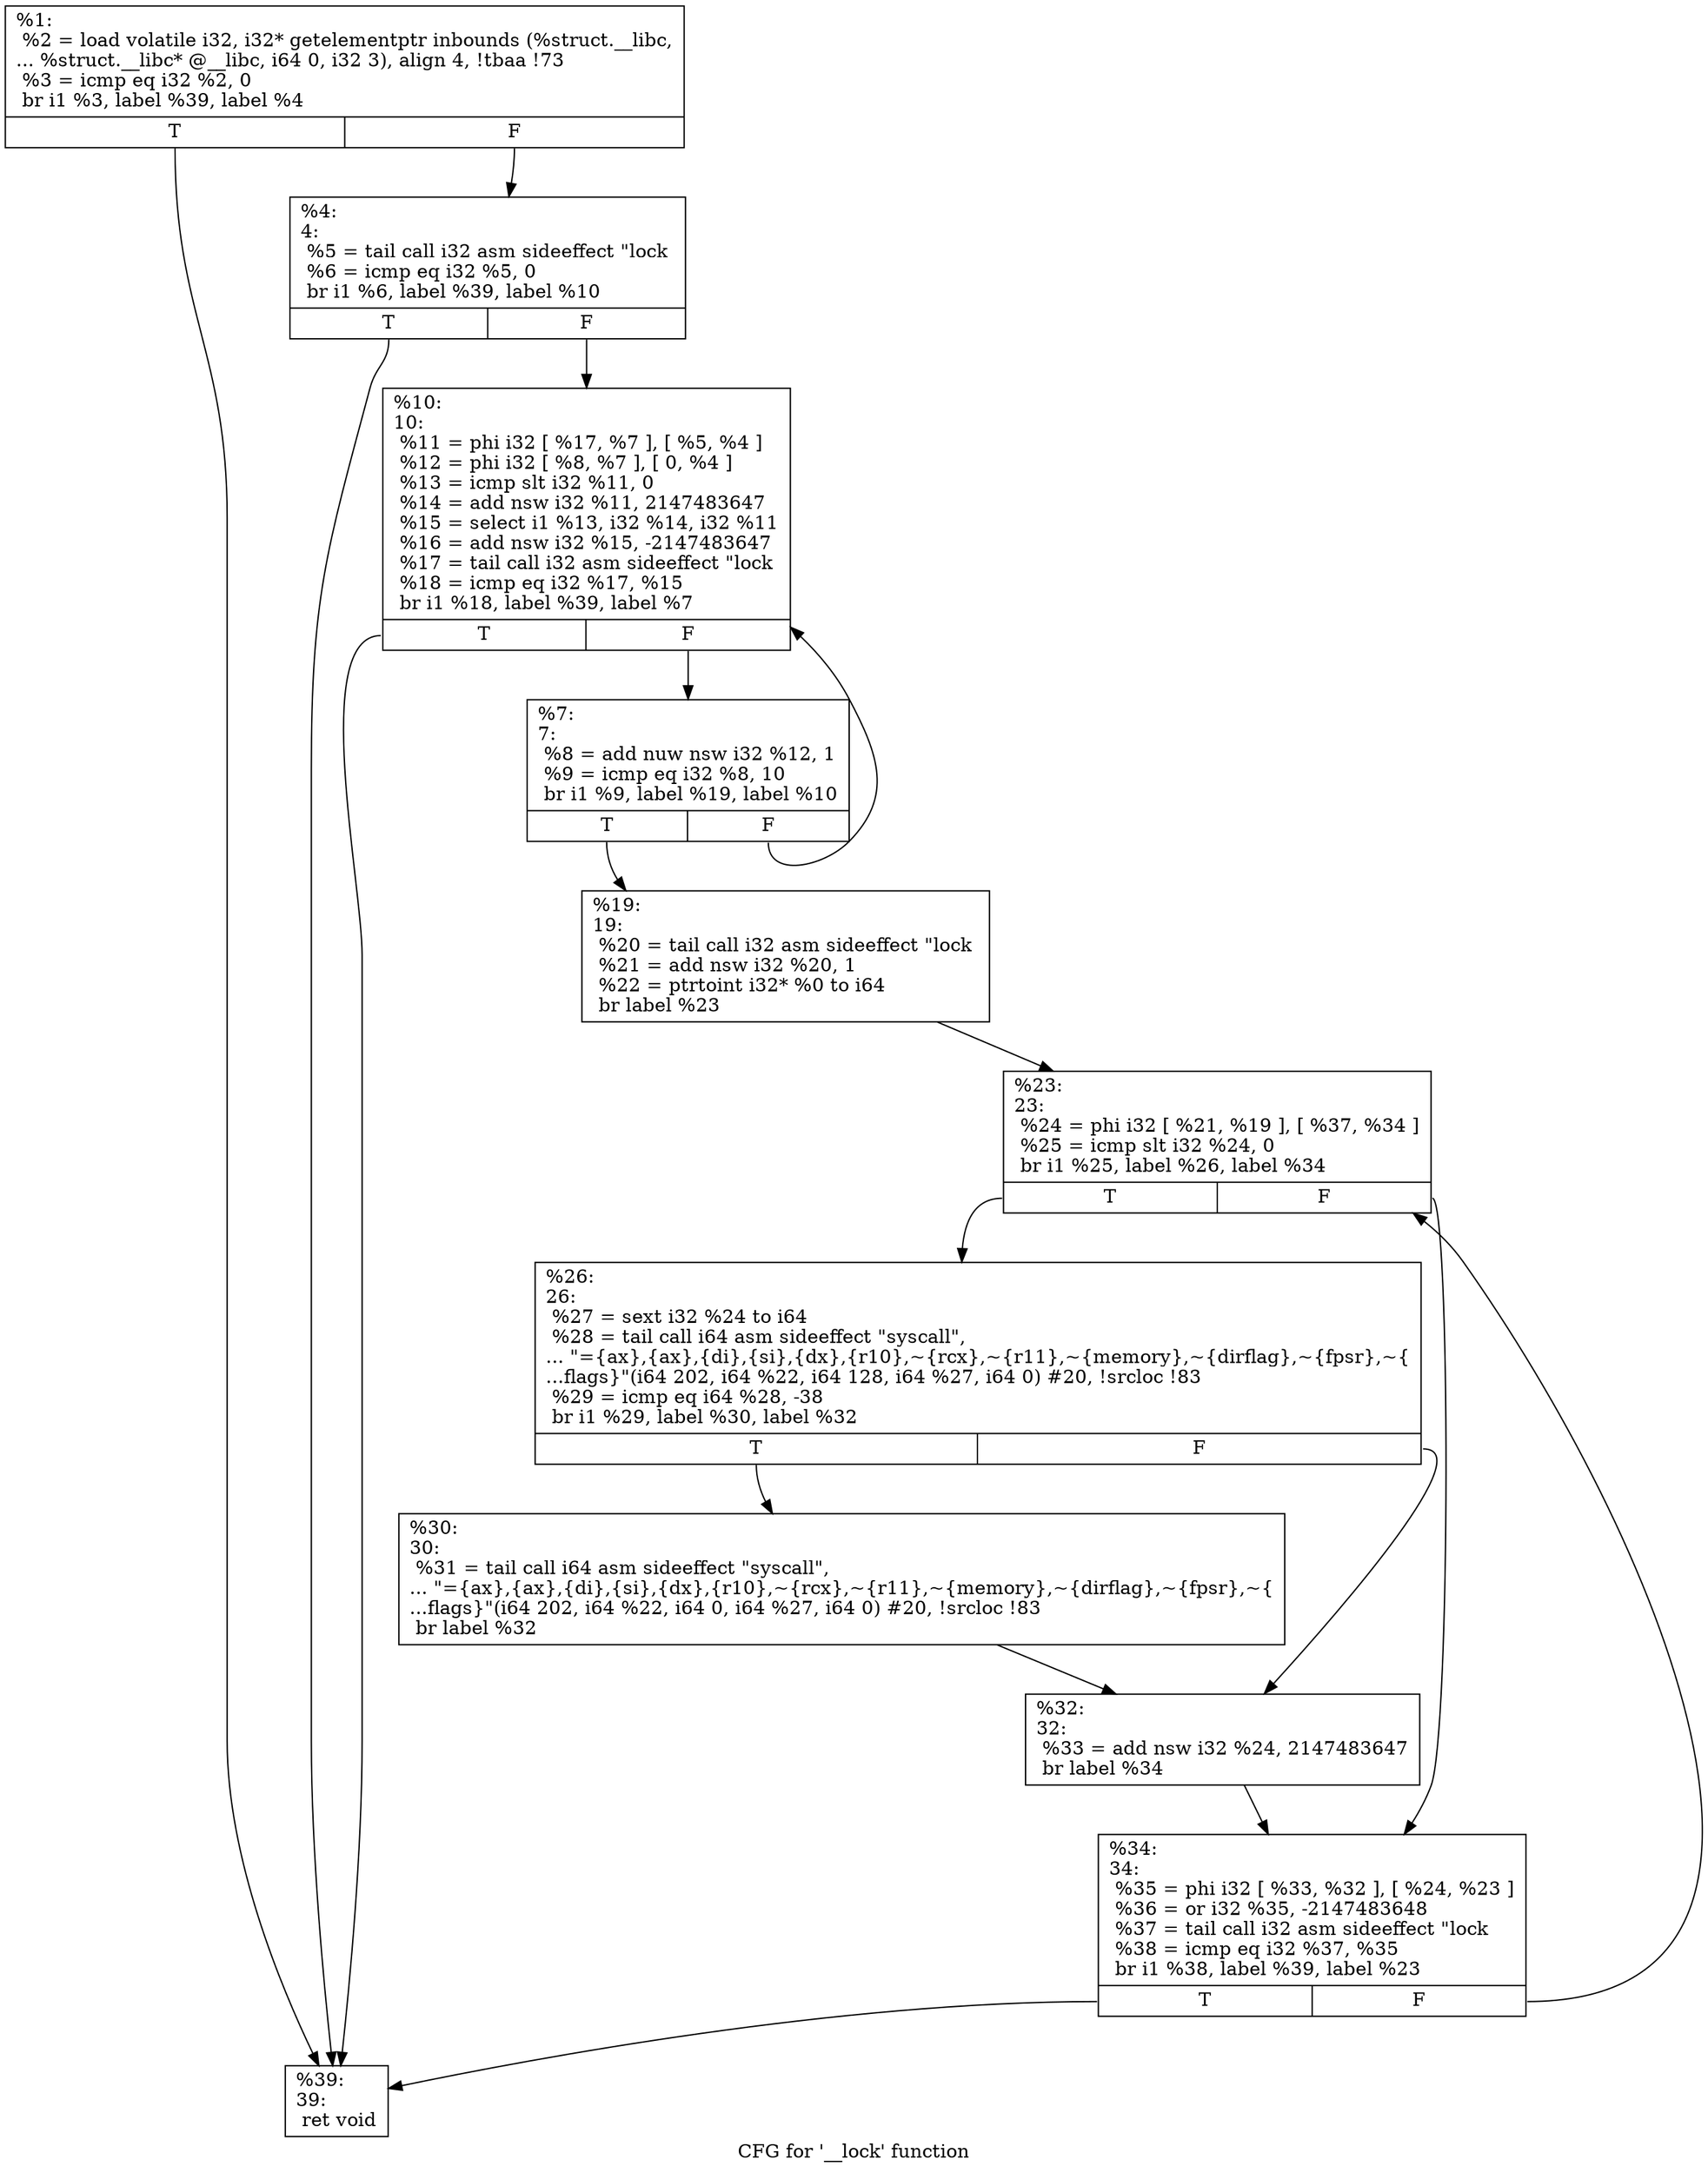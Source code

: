digraph "CFG for '__lock' function" {
	label="CFG for '__lock' function";

	Node0x22a1340 [shape=record,label="{%1:\l  %2 = load volatile i32, i32* getelementptr inbounds (%struct.__libc,\l... %struct.__libc* @__libc, i64 0, i32 3), align 4, !tbaa !73\l  %3 = icmp eq i32 %2, 0\l  br i1 %3, label %39, label %4\l|{<s0>T|<s1>F}}"];
	Node0x22a1340:s0 -> Node0x22a16c0;
	Node0x22a1340:s1 -> Node0x22a13f0;
	Node0x22a13f0 [shape=record,label="{%4:\l4:                                                \l  %5 = tail call i32 asm sideeffect \"lock \l  %6 = icmp eq i32 %5, 0\l  br i1 %6, label %39, label %10\l|{<s0>T|<s1>F}}"];
	Node0x22a13f0:s0 -> Node0x22a16c0;
	Node0x22a13f0:s1 -> Node0x22a1490;
	Node0x22a1440 [shape=record,label="{%7:\l7:                                                \l  %8 = add nuw nsw i32 %12, 1\l  %9 = icmp eq i32 %8, 10\l  br i1 %9, label %19, label %10\l|{<s0>T|<s1>F}}"];
	Node0x22a1440:s0 -> Node0x22a14e0;
	Node0x22a1440:s1 -> Node0x22a1490;
	Node0x22a1490 [shape=record,label="{%10:\l10:                                               \l  %11 = phi i32 [ %17, %7 ], [ %5, %4 ]\l  %12 = phi i32 [ %8, %7 ], [ 0, %4 ]\l  %13 = icmp slt i32 %11, 0\l  %14 = add nsw i32 %11, 2147483647\l  %15 = select i1 %13, i32 %14, i32 %11\l  %16 = add nsw i32 %15, -2147483647\l  %17 = tail call i32 asm sideeffect \"lock \l  %18 = icmp eq i32 %17, %15\l  br i1 %18, label %39, label %7\l|{<s0>T|<s1>F}}"];
	Node0x22a1490:s0 -> Node0x22a16c0;
	Node0x22a1490:s1 -> Node0x22a1440;
	Node0x22a14e0 [shape=record,label="{%19:\l19:                                               \l  %20 = tail call i32 asm sideeffect \"lock \l  %21 = add nsw i32 %20, 1\l  %22 = ptrtoint i32* %0 to i64\l  br label %23\l}"];
	Node0x22a14e0 -> Node0x22a1530;
	Node0x22a1530 [shape=record,label="{%23:\l23:                                               \l  %24 = phi i32 [ %21, %19 ], [ %37, %34 ]\l  %25 = icmp slt i32 %24, 0\l  br i1 %25, label %26, label %34\l|{<s0>T|<s1>F}}"];
	Node0x22a1530:s0 -> Node0x22a1580;
	Node0x22a1530:s1 -> Node0x22a1670;
	Node0x22a1580 [shape=record,label="{%26:\l26:                                               \l  %27 = sext i32 %24 to i64\l  %28 = tail call i64 asm sideeffect \"syscall\",\l... \"=\{ax\},\{ax\},\{di\},\{si\},\{dx\},\{r10\},~\{rcx\},~\{r11\},~\{memory\},~\{dirflag\},~\{fpsr\},~\{\l...flags\}\"(i64 202, i64 %22, i64 128, i64 %27, i64 0) #20, !srcloc !83\l  %29 = icmp eq i64 %28, -38\l  br i1 %29, label %30, label %32\l|{<s0>T|<s1>F}}"];
	Node0x22a1580:s0 -> Node0x22a15d0;
	Node0x22a1580:s1 -> Node0x22a1620;
	Node0x22a15d0 [shape=record,label="{%30:\l30:                                               \l  %31 = tail call i64 asm sideeffect \"syscall\",\l... \"=\{ax\},\{ax\},\{di\},\{si\},\{dx\},\{r10\},~\{rcx\},~\{r11\},~\{memory\},~\{dirflag\},~\{fpsr\},~\{\l...flags\}\"(i64 202, i64 %22, i64 0, i64 %27, i64 0) #20, !srcloc !83\l  br label %32\l}"];
	Node0x22a15d0 -> Node0x22a1620;
	Node0x22a1620 [shape=record,label="{%32:\l32:                                               \l  %33 = add nsw i32 %24, 2147483647\l  br label %34\l}"];
	Node0x22a1620 -> Node0x22a1670;
	Node0x22a1670 [shape=record,label="{%34:\l34:                                               \l  %35 = phi i32 [ %33, %32 ], [ %24, %23 ]\l  %36 = or i32 %35, -2147483648\l  %37 = tail call i32 asm sideeffect \"lock \l  %38 = icmp eq i32 %37, %35\l  br i1 %38, label %39, label %23\l|{<s0>T|<s1>F}}"];
	Node0x22a1670:s0 -> Node0x22a16c0;
	Node0x22a1670:s1 -> Node0x22a1530;
	Node0x22a16c0 [shape=record,label="{%39:\l39:                                               \l  ret void\l}"];
}
